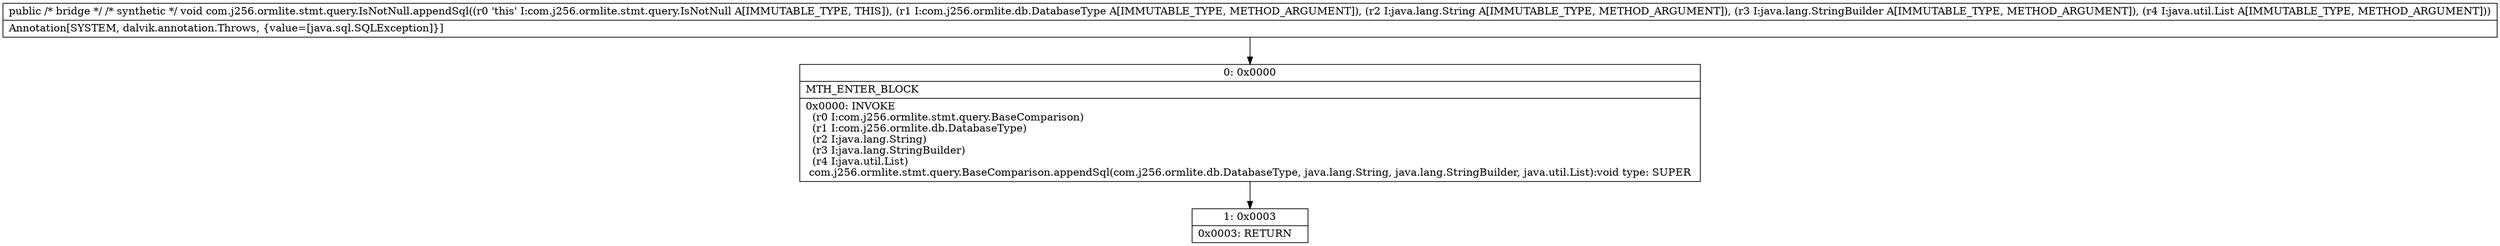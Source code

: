 digraph "CFG forcom.j256.ormlite.stmt.query.IsNotNull.appendSql(Lcom\/j256\/ormlite\/db\/DatabaseType;Ljava\/lang\/String;Ljava\/lang\/StringBuilder;Ljava\/util\/List;)V" {
Node_0 [shape=record,label="{0\:\ 0x0000|MTH_ENTER_BLOCK\l|0x0000: INVOKE  \l  (r0 I:com.j256.ormlite.stmt.query.BaseComparison)\l  (r1 I:com.j256.ormlite.db.DatabaseType)\l  (r2 I:java.lang.String)\l  (r3 I:java.lang.StringBuilder)\l  (r4 I:java.util.List)\l com.j256.ormlite.stmt.query.BaseComparison.appendSql(com.j256.ormlite.db.DatabaseType, java.lang.String, java.lang.StringBuilder, java.util.List):void type: SUPER \l}"];
Node_1 [shape=record,label="{1\:\ 0x0003|0x0003: RETURN   \l}"];
MethodNode[shape=record,label="{public \/* bridge *\/ \/* synthetic *\/ void com.j256.ormlite.stmt.query.IsNotNull.appendSql((r0 'this' I:com.j256.ormlite.stmt.query.IsNotNull A[IMMUTABLE_TYPE, THIS]), (r1 I:com.j256.ormlite.db.DatabaseType A[IMMUTABLE_TYPE, METHOD_ARGUMENT]), (r2 I:java.lang.String A[IMMUTABLE_TYPE, METHOD_ARGUMENT]), (r3 I:java.lang.StringBuilder A[IMMUTABLE_TYPE, METHOD_ARGUMENT]), (r4 I:java.util.List A[IMMUTABLE_TYPE, METHOD_ARGUMENT]))  | Annotation[SYSTEM, dalvik.annotation.Throws, \{value=[java.sql.SQLException]\}]\l}"];
MethodNode -> Node_0;
Node_0 -> Node_1;
}

